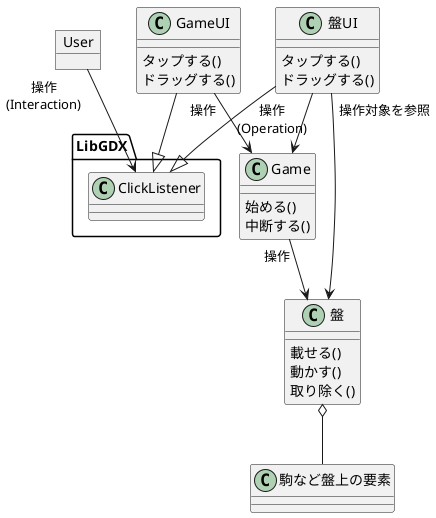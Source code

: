 @startuml

object User
class Game{
始める()
中断する()
}
class 盤UI{
タップする()
ドラッグする()
}
class GameUI{
タップする()
ドラッグする()
}
package LibGDX{
class ClickListener
}
class 盤{
載せる()
動かす()
取り除く()
}
User "操作\n(Interaction)" --> ClickListener
盤UI --|> ClickListener
GameUI --|> ClickListener
GameUI "操作"--> Game
盤UI "操作\n(Operation)"--> Game
盤UI "操作対象を参照"--> 盤
Game  "操作"--> 盤
盤 o-- 駒など盤上の要素
@enduml